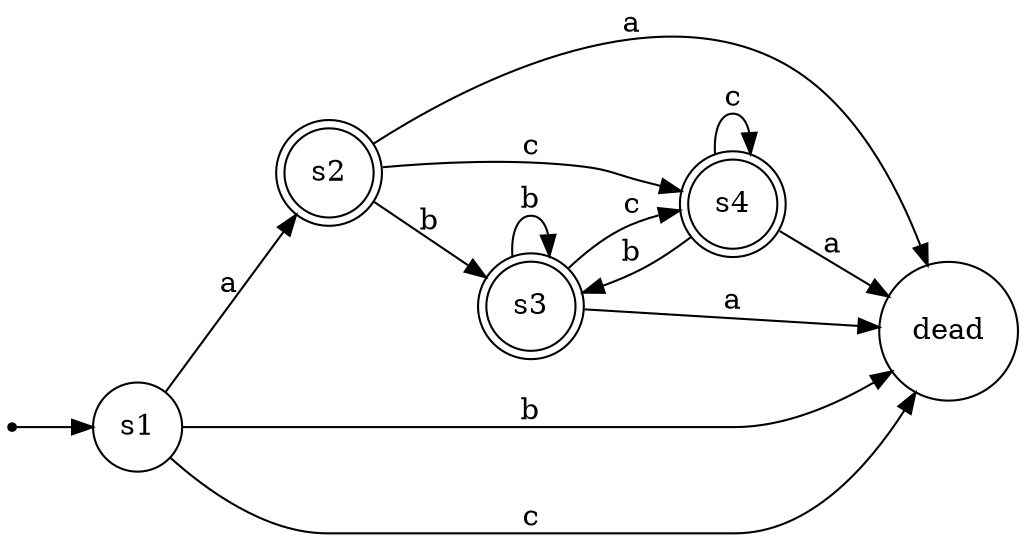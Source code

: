 digraph Automaton {
    rankdir=LR;
    node [shape=circle];

    __start__ [shape=point];
    __start__ -> s1;
    s2 [shape=doublecircle];
    s3 [shape=doublecircle];
    s4 [shape=doublecircle];
    s1 -> s2 [label="a"];
    s1 -> s_dead [label="b"];
    s1 -> s_dead [label="c"];
    s2 -> s_dead [label="a"];
    s2 -> s3 [label="b"];
    s2 -> s4 [label="c"];
    s3 -> s_dead [label="a"];
    s3 -> s3 [label="b"];
    s3 -> s4 [label="c"];
    s4 -> s_dead [label="a"];
    s4 -> s3 [label="b"];
    s4 -> s4 [label="c"];
    s_dead [label="dead"];
}
